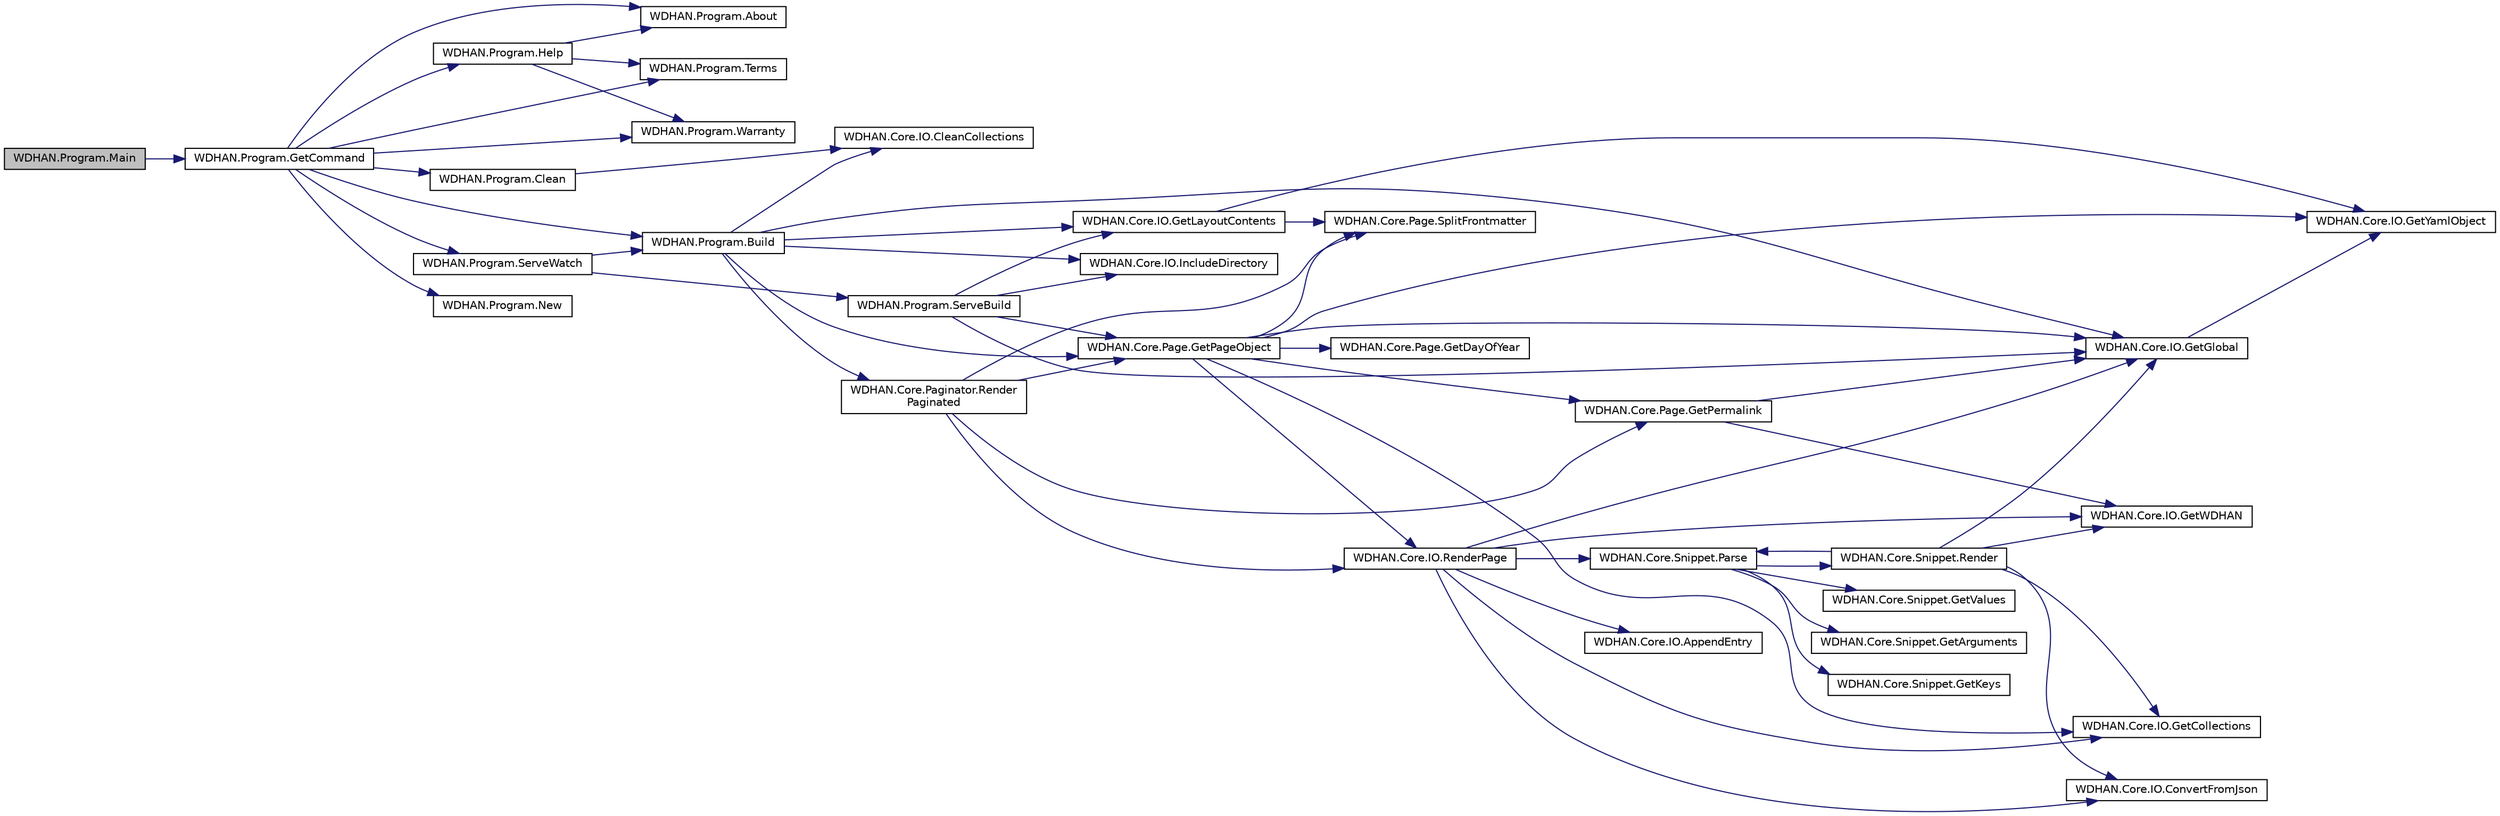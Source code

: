 digraph "WDHAN.Program.Main"
{
 // LATEX_PDF_SIZE
  edge [fontname="Helvetica",fontsize="10",labelfontname="Helvetica",labelfontsize="10"];
  node [fontname="Helvetica",fontsize="10",shape=record];
  rankdir="LR";
  Node1 [label="WDHAN.Program.Main",height=0.2,width=0.4,color="black", fillcolor="grey75", style="filled", fontcolor="black",tooltip="Handle primary tool information, such as command inputs and current directory"];
  Node1 -> Node2 [color="midnightblue",fontsize="10",style="solid",fontname="Helvetica"];
  Node2 [label="WDHAN.Program.GetCommand",height=0.2,width=0.4,color="black", fillcolor="white", style="filled",URL="$class_w_d_h_a_n_1_1_program.html#a606b7eaece0f2ec760d7f286220aacbf",tooltip="Perform actions specified by command calls"];
  Node2 -> Node3 [color="midnightblue",fontsize="10",style="solid",fontname="Helvetica"];
  Node3 [label="WDHAN.Program.About",height=0.2,width=0.4,color="black", fillcolor="white", style="filled",URL="$class_w_d_h_a_n_1_1_program.html#a8b241ed2da11c93a3251909b15bd5211",tooltip="Show authorship and license information regarding WDHAN"];
  Node2 -> Node4 [color="midnightblue",fontsize="10",style="solid",fontname="Helvetica"];
  Node4 [label="WDHAN.Program.Build",height=0.2,width=0.4,color="black", fillcolor="white", style="filled",URL="$class_w_d_h_a_n_1_1_program.html#a39b3a643de124a4b93ba5428a47f2fd5",tooltip="The standard WDHAN build process"];
  Node4 -> Node5 [color="midnightblue",fontsize="10",style="solid",fontname="Helvetica"];
  Node5 [label="WDHAN.Core.IO.CleanCollections",height=0.2,width=0.4,color="black", fillcolor="white", style="filled",URL="$class_w_d_h_a_n_1_1_core_1_1_i_o.html#ada61a90872f987dc53bcfca8fc3a1c20",tooltip="Clean out the entries field in every collection.json file"];
  Node4 -> Node6 [color="midnightblue",fontsize="10",style="solid",fontname="Helvetica"];
  Node6 [label="WDHAN.Core.IO.GetGlobal",height=0.2,width=0.4,color="black", fillcolor="white", style="filled",URL="$class_w_d_h_a_n_1_1_core_1_1_i_o.html#aac4d4c4e08c3c1ae7b38103e230460fa",tooltip="Get file representing project's Global context"];
  Node6 -> Node7 [color="midnightblue",fontsize="10",style="solid",fontname="Helvetica"];
  Node7 [label="WDHAN.Core.IO.GetYamlObject",height=0.2,width=0.4,color="black", fillcolor="white", style="filled",URL="$class_w_d_h_a_n_1_1_core_1_1_i_o.html#ae601581880f278d00414777200cb917f",tooltip="Convert YAML data into JObject"];
  Node4 -> Node8 [color="midnightblue",fontsize="10",style="solid",fontname="Helvetica"];
  Node8 [label="WDHAN.Core.IO.GetLayoutContents",height=0.2,width=0.4,color="black", fillcolor="white", style="filled",URL="$class_w_d_h_a_n_1_1_core_1_1_i_o.html#a300e0e0d6d3ae5233964b13bd0434c96",tooltip="Get the contents of Layouts recursively"];
  Node8 -> Node7 [color="midnightblue",fontsize="10",style="solid",fontname="Helvetica"];
  Node8 -> Node9 [color="midnightblue",fontsize="10",style="solid",fontname="Helvetica"];
  Node9 [label="WDHAN.Core.Page.SplitFrontmatter",height=0.2,width=0.4,color="black", fillcolor="white", style="filled",URL="$class_w_d_h_a_n_1_1_core_1_1_page.html#ad29b5db3fd83f70d5756e3dc3b7c67e1",tooltip="Gets the YAML of the frontmatter for a given page"];
  Node4 -> Node10 [color="midnightblue",fontsize="10",style="solid",fontname="Helvetica"];
  Node10 [label="WDHAN.Core.Page.GetPageObject",height=0.2,width=0.4,color="black", fillcolor="white", style="filled",URL="$class_w_d_h_a_n_1_1_core_1_1_page.html#a292f66b0e00db3129dd8db67c6235599",tooltip="Parses a given page into a JObject"];
  Node10 -> Node11 [color="midnightblue",fontsize="10",style="solid",fontname="Helvetica"];
  Node11 [label="WDHAN.Core.IO.GetCollections",height=0.2,width=0.4,color="black", fillcolor="white", style="filled",URL="$class_w_d_h_a_n_1_1_core_1_1_i_o.html#aa5aa812e7154ab4029e740398281fb3c",tooltip="Create a JObject to merge with the Global context containing each collection's collection...."];
  Node10 -> Node12 [color="midnightblue",fontsize="10",style="solid",fontname="Helvetica"];
  Node12 [label="WDHAN.Core.Page.GetDayOfYear",height=0.2,width=0.4,color="black", fillcolor="white", style="filled",URL="$class_w_d_h_a_n_1_1_core_1_1_page.html#a71fd3eb566879f207c321554cc1ecfa2",tooltip=" "];
  Node10 -> Node6 [color="midnightblue",fontsize="10",style="solid",fontname="Helvetica"];
  Node10 -> Node13 [color="midnightblue",fontsize="10",style="solid",fontname="Helvetica"];
  Node13 [label="WDHAN.Core.Page.GetPermalink",height=0.2,width=0.4,color="black", fillcolor="white", style="filled",URL="$class_w_d_h_a_n_1_1_core_1_1_page.html#af7df462e29be7bdd0dec6b76539b3409",tooltip="Parses the permalink using given metadata to generate an output path"];
  Node13 -> Node6 [color="midnightblue",fontsize="10",style="solid",fontname="Helvetica"];
  Node13 -> Node14 [color="midnightblue",fontsize="10",style="solid",fontname="Helvetica"];
  Node14 [label="WDHAN.Core.IO.GetWDHAN",height=0.2,width=0.4,color="black", fillcolor="white", style="filled",URL="$class_w_d_h_a_n_1_1_core_1_1_i_o.html#a3805887ffbfbacd0de9fb34bd24f3c3b",tooltip="Get JObject representing project's WDHAN context"];
  Node10 -> Node7 [color="midnightblue",fontsize="10",style="solid",fontname="Helvetica"];
  Node10 -> Node15 [color="midnightblue",fontsize="10",style="solid",fontname="Helvetica"];
  Node15 [label="WDHAN.Core.IO.RenderPage",height=0.2,width=0.4,color="black", fillcolor="white", style="filled",URL="$class_w_d_h_a_n_1_1_core_1_1_i_o.html#ab3eed26626103b9aa4c6b3e1bd170daf",tooltip="Take layout, place Markdig-parsed content in layout, evaluate includes, render with Scriban"];
  Node15 -> Node16 [color="midnightblue",fontsize="10",style="solid",fontname="Helvetica"];
  Node16 [label="WDHAN.Core.IO.AppendEntry",height=0.2,width=0.4,color="black", fillcolor="white", style="filled",URL="$class_w_d_h_a_n_1_1_core_1_1_i_o.html#ab64609fd1584bedbe3a3d87964eae1e3",tooltip="Adds JObject representations of pages in a collection to the collection's entries field in its collec..."];
  Node15 -> Node17 [color="midnightblue",fontsize="10",style="solid",fontname="Helvetica"];
  Node17 [label="WDHAN.Core.IO.ConvertFromJson",height=0.2,width=0.4,color="black", fillcolor="white", style="filled",URL="$class_w_d_h_a_n_1_1_core_1_1_i_o.html#a226ff4d23ac00fed992ab5d2e85fdab7",tooltip="Convert JObject to Scriban objects"];
  Node15 -> Node11 [color="midnightblue",fontsize="10",style="solid",fontname="Helvetica"];
  Node15 -> Node6 [color="midnightblue",fontsize="10",style="solid",fontname="Helvetica"];
  Node15 -> Node14 [color="midnightblue",fontsize="10",style="solid",fontname="Helvetica"];
  Node15 -> Node18 [color="midnightblue",fontsize="10",style="solid",fontname="Helvetica"];
  Node18 [label="WDHAN.Core.Snippet.Parse",height=0.2,width=0.4,color="black", fillcolor="white", style="filled",URL="$class_w_d_h_a_n_1_1_core_1_1_snippet.html#ade414a9921aa39851fd7a1c6b51496e0",tooltip="Parses through each {! snippet !} call in a page and evaluates them"];
  Node18 -> Node19 [color="midnightblue",fontsize="10",style="solid",fontname="Helvetica"];
  Node19 [label="WDHAN.Core.Snippet.GetArguments",height=0.2,width=0.4,color="black", fillcolor="white", style="filled",URL="$class_w_d_h_a_n_1_1_core_1_1_snippet.html#a1063ffddc98a6bc4b74a7afe81a354f4",tooltip="Gets the arguments given in the Snippet call, to be parsed through later"];
  Node18 -> Node20 [color="midnightblue",fontsize="10",style="solid",fontname="Helvetica"];
  Node20 [label="WDHAN.Core.Snippet.GetKeys",height=0.2,width=0.4,color="black", fillcolor="white", style="filled",URL="$class_w_d_h_a_n_1_1_core_1_1_snippet.html#a45566b5b6408a2f5aabd680569f8a542",tooltip="Gets the keys (names of variables) given when the Snippet was called"];
  Node18 -> Node21 [color="midnightblue",fontsize="10",style="solid",fontname="Helvetica"];
  Node21 [label="WDHAN.Core.Snippet.GetValues",height=0.2,width=0.4,color="black", fillcolor="white", style="filled",URL="$class_w_d_h_a_n_1_1_core_1_1_snippet.html#a09c3f3cea15d8ab80f694e60db060ac9",tooltip="Gets values of given arguments/variables when the Snippet was called"];
  Node18 -> Node22 [color="midnightblue",fontsize="10",style="solid",fontname="Helvetica"];
  Node22 [label="WDHAN.Core.Snippet.Render",height=0.2,width=0.4,color="black", fillcolor="white", style="filled",URL="$class_w_d_h_a_n_1_1_core_1_1_snippet.html#a7e0224d917f9b89fbf1dd86b0ff751af",tooltip="Renders Snippets"];
  Node22 -> Node17 [color="midnightblue",fontsize="10",style="solid",fontname="Helvetica"];
  Node22 -> Node11 [color="midnightblue",fontsize="10",style="solid",fontname="Helvetica"];
  Node22 -> Node6 [color="midnightblue",fontsize="10",style="solid",fontname="Helvetica"];
  Node22 -> Node14 [color="midnightblue",fontsize="10",style="solid",fontname="Helvetica"];
  Node22 -> Node18 [color="midnightblue",fontsize="10",style="solid",fontname="Helvetica"];
  Node10 -> Node9 [color="midnightblue",fontsize="10",style="solid",fontname="Helvetica"];
  Node4 -> Node23 [color="midnightblue",fontsize="10",style="solid",fontname="Helvetica"];
  Node23 [label="WDHAN.Core.IO.IncludeDirectory",height=0.2,width=0.4,color="black", fillcolor="white", style="filled",URL="$class_w_d_h_a_n_1_1_core_1_1_i_o.html#a2eb05e55d35b7c1e9892349e549be2f0",tooltip="Copy a directory recursively, for if in {{{ global.include }}}"];
  Node4 -> Node24 [color="midnightblue",fontsize="10",style="solid",fontname="Helvetica"];
  Node24 [label="WDHAN.Core.Paginator.Render\lPaginated",height=0.2,width=0.4,color="black", fillcolor="white", style="filled",URL="$class_w_d_h_a_n_1_1_core_1_1_paginator.html#abd6c49a658ae78968a631cc0330e70a2",tooltip="Outputs a paginated version of a page (requires {{ page.paginate }} and {{ page.collection }})"];
  Node24 -> Node10 [color="midnightblue",fontsize="10",style="solid",fontname="Helvetica"];
  Node24 -> Node13 [color="midnightblue",fontsize="10",style="solid",fontname="Helvetica"];
  Node24 -> Node15 [color="midnightblue",fontsize="10",style="solid",fontname="Helvetica"];
  Node24 -> Node9 [color="midnightblue",fontsize="10",style="solid",fontname="Helvetica"];
  Node2 -> Node25 [color="midnightblue",fontsize="10",style="solid",fontname="Helvetica"];
  Node25 [label="WDHAN.Program.Clean",height=0.2,width=0.4,color="black", fillcolor="white", style="filled",URL="$class_w_d_h_a_n_1_1_program.html#a144ed9766a6a7093d83c77fe0ed8a3c8",tooltip="Clean the WDHAN output directory"];
  Node25 -> Node5 [color="midnightblue",fontsize="10",style="solid",fontname="Helvetica"];
  Node2 -> Node26 [color="midnightblue",fontsize="10",style="solid",fontname="Helvetica"];
  Node26 [label="WDHAN.Program.Help",height=0.2,width=0.4,color="black", fillcolor="white", style="filled",URL="$class_w_d_h_a_n_1_1_program.html#abe3f3c1fa89587851330d49da1893eca",tooltip="Show how to use the WDHAN tool"];
  Node26 -> Node3 [color="midnightblue",fontsize="10",style="solid",fontname="Helvetica"];
  Node26 -> Node27 [color="midnightblue",fontsize="10",style="solid",fontname="Helvetica"];
  Node27 [label="WDHAN.Program.Terms",height=0.2,width=0.4,color="black", fillcolor="white", style="filled",URL="$class_w_d_h_a_n_1_1_program.html#a9a6039a96450316183c19db7d86be84e",tooltip="Output the terms and conditions of the GPL 3.0 license"];
  Node26 -> Node28 [color="midnightblue",fontsize="10",style="solid",fontname="Helvetica"];
  Node28 [label="WDHAN.Program.Warranty",height=0.2,width=0.4,color="black", fillcolor="white", style="filled",URL="$class_w_d_h_a_n_1_1_program.html#a353c0990d3faef2bde44141e7e702ff8",tooltip="Output the warranty disclaimer per the GPL 3.0 license"];
  Node2 -> Node29 [color="midnightblue",fontsize="10",style="solid",fontname="Helvetica"];
  Node29 [label="WDHAN.Program.New",height=0.2,width=0.4,color="black", fillcolor="white", style="filled",URL="$class_w_d_h_a_n_1_1_program.html#aec89219385978382a491aecbee834218",tooltip="Create a barebones WDHAN project"];
  Node2 -> Node30 [color="midnightblue",fontsize="10",style="solid",fontname="Helvetica"];
  Node30 [label="WDHAN.Program.ServeWatch",height=0.2,width=0.4,color="black", fillcolor="white", style="filled",URL="$class_w_d_h_a_n_1_1_program.html#a8f7df5ec0b455119b0a036e679fe3ac9",tooltip="Watch the file system for changes (initial component of the serve command)"];
  Node30 -> Node4 [color="midnightblue",fontsize="10",style="solid",fontname="Helvetica"];
  Node30 -> Node31 [color="midnightblue",fontsize="10",style="solid",fontname="Helvetica"];
  Node31 [label="WDHAN.Program.ServeBuild",height=0.2,width=0.4,color="black", fillcolor="white", style="filled",URL="$class_w_d_h_a_n_1_1_program.html#a89a40868dfd12772997b75e186bfd075",tooltip="Rebuild changed files (final component of the serve command)"];
  Node31 -> Node6 [color="midnightblue",fontsize="10",style="solid",fontname="Helvetica"];
  Node31 -> Node8 [color="midnightblue",fontsize="10",style="solid",fontname="Helvetica"];
  Node31 -> Node10 [color="midnightblue",fontsize="10",style="solid",fontname="Helvetica"];
  Node31 -> Node23 [color="midnightblue",fontsize="10",style="solid",fontname="Helvetica"];
  Node2 -> Node27 [color="midnightblue",fontsize="10",style="solid",fontname="Helvetica"];
  Node2 -> Node28 [color="midnightblue",fontsize="10",style="solid",fontname="Helvetica"];
}
